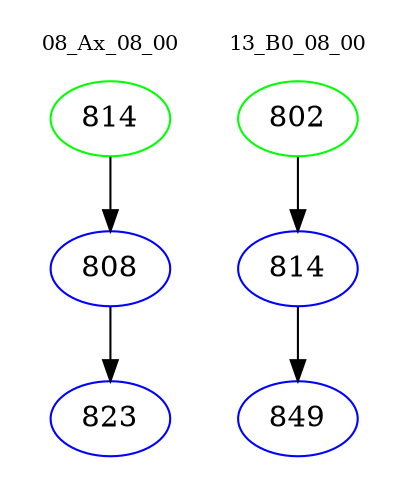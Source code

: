 digraph{
subgraph cluster_0 {
color = white
label = "08_Ax_08_00";
fontsize=10;
T0_814 [label="814", color="green"]
T0_814 -> T0_808 [color="black"]
T0_808 [label="808", color="blue"]
T0_808 -> T0_823 [color="black"]
T0_823 [label="823", color="blue"]
}
subgraph cluster_1 {
color = white
label = "13_B0_08_00";
fontsize=10;
T1_802 [label="802", color="green"]
T1_802 -> T1_814 [color="black"]
T1_814 [label="814", color="blue"]
T1_814 -> T1_849 [color="black"]
T1_849 [label="849", color="blue"]
}
}

